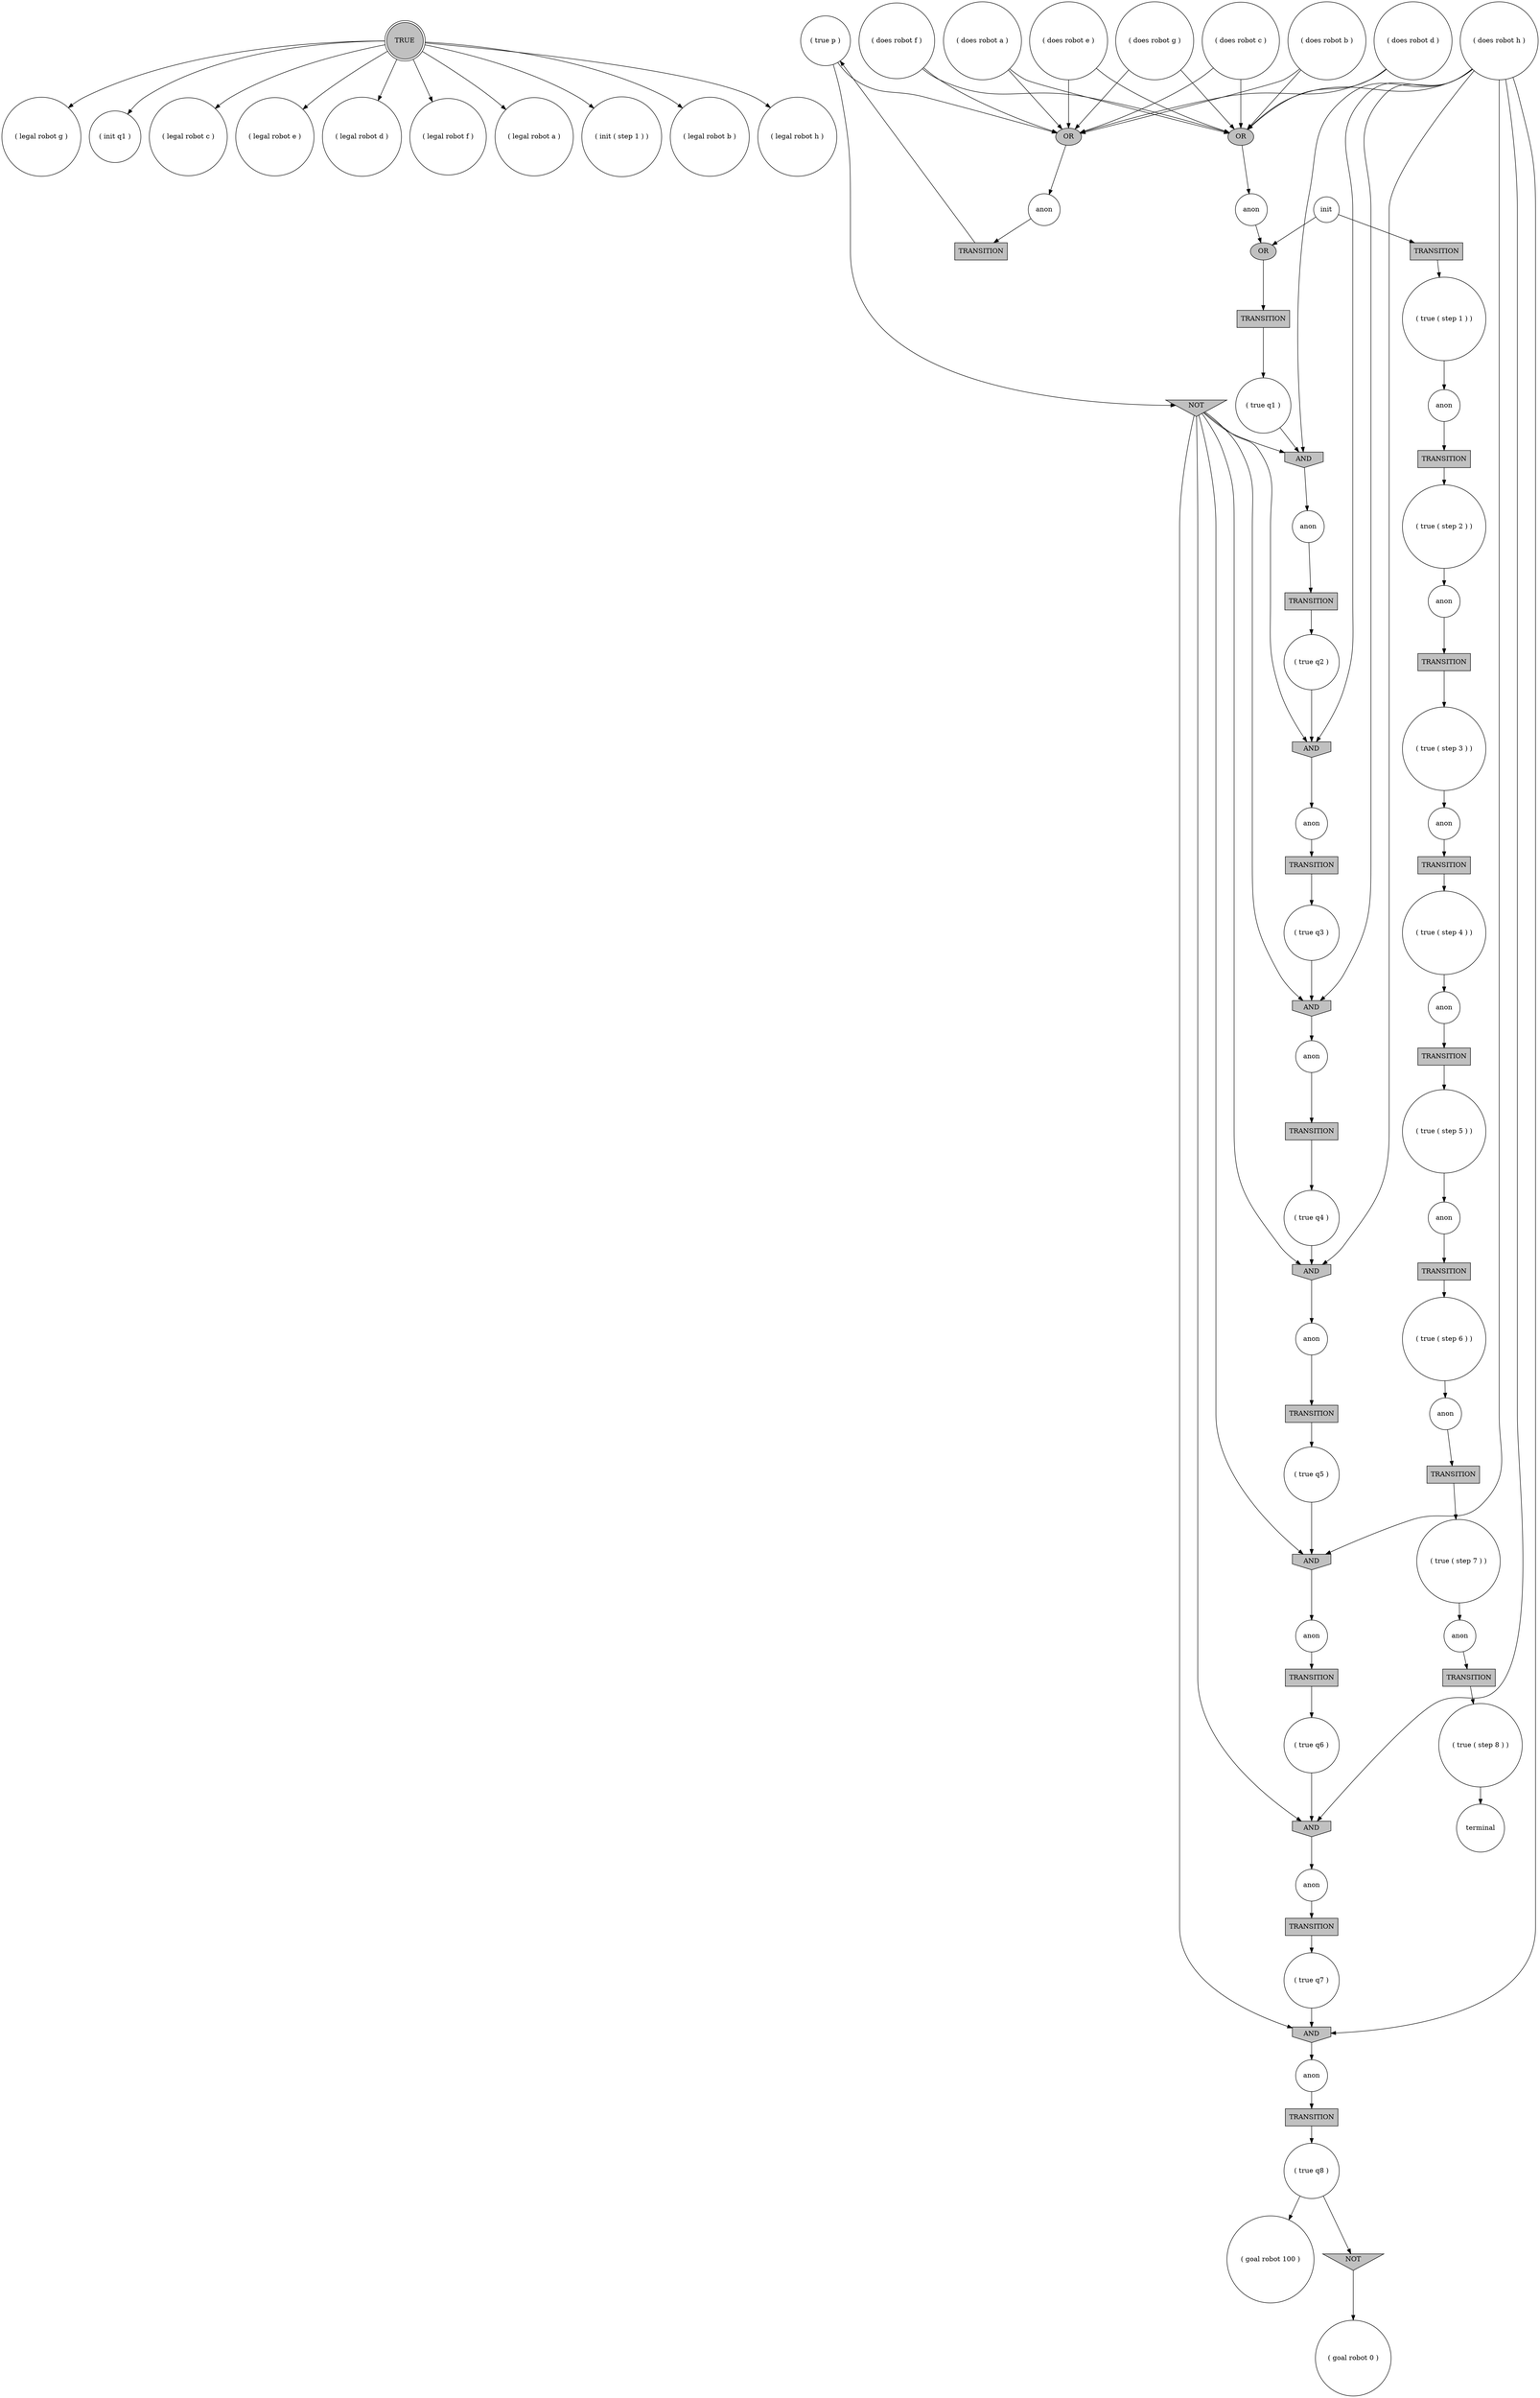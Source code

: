 digraph propNet
{
	"@229f29d"[shape=circle, style= filled, fillcolor=white, label="( legal robot g )"]; 
	"@52eca6a8"[shape=circle, style= filled, fillcolor=white, label="terminal"]; 
	"@2501cb6f"[shape=circle, style= filled, fillcolor=white, label="( init q1 )"]; 
	"@1646b7c"[shape=circle, style= filled, fillcolor=white, label="( true ( step 4 ) )"]; "@1646b7c"->"@2f319b79"; 
	"@70aaa836"[shape=circle, style= filled, fillcolor=white, label="( does robot e )"]; "@70aaa836"->"@2c19cee5"; "@70aaa836"->"@2666b0e6"; 
	"@4a80c38e"[shape=circle, style= filled, fillcolor=white, label="( does robot g )"]; "@4a80c38e"->"@2c19cee5"; "@4a80c38e"->"@2666b0e6"; 
	"@6d2eb2e"[shape=circle, style= filled, fillcolor=white, label="anon"]; "@6d2eb2e"->"@b68031b"; 
	"@3b3b2835"[shape=circle, style= filled, fillcolor=white, label="( does robot c )"]; "@3b3b2835"->"@2c19cee5"; "@3b3b2835"->"@2666b0e6"; 
	"@2178eedc"[shape=circle, style= filled, fillcolor=white, label="( true q6 )"]; "@2178eedc"->"@36d616e4"; 
	"@2666b0e6"[shape=ellipse, style= filled, fillcolor=grey, label="OR"]; "@2666b0e6"->"@1fe7dfbc"; 
	"@6f489087"[shape=circle, style= filled, fillcolor=white, label="init"]; "@6f489087"->"@14880a00"; "@6f489087"->"@508c825"; 
	"@4a0a9822"[shape=invhouse, style= filled, fillcolor=grey, label="AND"]; "@4a0a9822"->"@2fc27a2e"; 
	"@17b121f4"[shape=box, style= filled, fillcolor=grey, label="TRANSITION"]; "@17b121f4"->"@6d56a6bb"; 
	"@674ca57e"[shape=doublecircle, style= filled, fillcolor=grey, label="TRUE"]; "@674ca57e"->"@ff72287"; "@674ca57e"->"@229f29d"; "@674ca57e"->"@5636a67c"; "@674ca57e"->"@2501cb6f"; "@674ca57e"->"@546db3ef"; "@674ca57e"->"@29fbd541"; "@674ca57e"->"@3be95e6e"; "@674ca57e"->"@5905282d"; "@674ca57e"->"@4c3732d1"; "@674ca57e"->"@1dec431c"; 
	"@260b2537"[shape=circle, style= filled, fillcolor=white, label="( true ( step 6 ) )"]; "@260b2537"->"@7d9f68ee"; 
	"@546db3ef"[shape=circle, style= filled, fillcolor=white, label="( legal robot d )"]; 
	"@b68031b"[shape=box, style= filled, fillcolor=grey, label="TRANSITION"]; "@b68031b"->"@1ae88b43"; 
	"@3847f703"[shape=circle, style= filled, fillcolor=white, label="anon"]; "@3847f703"->"@11437a26"; 
	"@36d616e4"[shape=invhouse, style= filled, fillcolor=grey, label="AND"]; "@36d616e4"->"@37115138"; 
	"@1679739b"[shape=box, style= filled, fillcolor=grey, label="TRANSITION"]; "@1679739b"->"@ade1488"; 
	"@580fe073"[shape=circle, style= filled, fillcolor=white, label="anon"]; "@580fe073"->"@1c79f780"; 
	"@25592bea"[shape=circle, style= filled, fillcolor=white, label="( goal robot 0 )"]; 
	"@7b53eaa3"[shape=circle, style= filled, fillcolor=white, label="( true q1 )"]; "@7b53eaa3"->"@7102fd8b"; 
	"@851e188"[shape=circle, style= filled, fillcolor=white, label="anon"]; "@851e188"->"@30dbec5"; 
	"@193ac3a5"[shape=circle, style= filled, fillcolor=white, label="( true ( step 5 ) )"]; "@193ac3a5"->"@7cfa3f14"; 
	"@13f4c1d7"[shape=box, style= filled, fillcolor=grey, label="TRANSITION"]; "@13f4c1d7"->"@3e311366"; 
	"@1c79f780"[shape=box, style= filled, fillcolor=grey, label="TRANSITION"]; "@1c79f780"->"@7d8a0627"; 
	"@9e352d3"[shape=circle, style= filled, fillcolor=white, label="( true ( step 1 ) )"]; "@9e352d3"->"@6d2eb2e"; 
	"@7f94d0a3"[shape=box, style= filled, fillcolor=grey, label="TRANSITION"]; "@7f94d0a3"->"@2178eedc"; 
	"@39af3006"[shape=box, style= filled, fillcolor=grey, label="TRANSITION"]; "@39af3006"->"@426fd2f7"; 
	"@11437a26"[shape=box, style= filled, fillcolor=grey, label="TRANSITION"]; "@11437a26"->"@4ceb0577"; 
	"@ade1488"[shape=circle, style= filled, fillcolor=white, label="( true q5 )"]; "@ade1488"->"@1971fe0d"; 
	"@5b83b969"[shape=circle, style= filled, fillcolor=white, label="anon"]; "@5b83b969"->"@7f94d0a3"; 
	"@59a3e776"[shape=box, style= filled, fillcolor=grey, label="TRANSITION"]; "@59a3e776"->"@7b53eaa3"; 
	"@37115138"[shape=circle, style= filled, fillcolor=white, label="anon"]; "@37115138"->"@6e2c2652"; 
	"@e7fafb6"[shape=circle, style= filled, fillcolor=white, label="anon"]; "@e7fafb6"->"@39af3006"; 
	"@2fc27a2e"[shape=circle, style= filled, fillcolor=white, label="anon"]; "@2fc27a2e"->"@1679739b"; 
	"@788d03b9"[shape=circle, style= filled, fillcolor=white, label="( true q7 )"]; "@788d03b9"->"@5945d890"; 
	"@3be95e6e"[shape=circle, style= filled, fillcolor=white, label="( legal robot a )"]; 
	"@319c0db9"[shape=circle, style= filled, fillcolor=white, label="( does robot b )"]; "@319c0db9"->"@2c19cee5"; "@319c0db9"->"@2666b0e6"; 
	"@7115b723"[shape=circle, style= filled, fillcolor=white, label="anon"]; "@7115b723"->"@29e2147d"; 
	"@6d56a6bb"[shape=circle, style= filled, fillcolor=white, label="( true p )"]; "@6d56a6bb"->"@41407dcc"; "@6d56a6bb"->"@2666b0e6"; 
	"@7d9f68ee"[shape=circle, style= filled, fillcolor=white, label="anon"]; "@7d9f68ee"->"@65085da4"; 
	"@83bedce"[shape=box, style= filled, fillcolor=grey, label="TRANSITION"]; "@83bedce"->"@1646b7c"; 
	"@463e0db0"[shape=box, style= filled, fillcolor=grey, label="TRANSITION"]; "@463e0db0"->"@193ac3a5"; 
	"@237c50a9"[shape=circle, style= filled, fillcolor=white, label="( true q2 )"]; "@237c50a9"->"@1a3b7de"; 
	"@508c825"[shape=box, style= filled, fillcolor=grey, label="TRANSITION"]; "@508c825"->"@9e352d3"; 
	"@376b030f"[shape=circle, style= filled, fillcolor=white, label="( goal robot 100 )"]; 
	"@7102fd8b"[shape=invhouse, style= filled, fillcolor=grey, label="AND"]; "@7102fd8b"->"@7115b723"; 
	"@5905282d"[shape=circle, style= filled, fillcolor=white, label="( init ( step 1 ) )"]; 
	"@3e311366"[shape=circle, style= filled, fillcolor=white, label="( true q3 )"]; "@3e311366"->"@143f275c"; 
	"@17c28658"[shape=circle, style= filled, fillcolor=white, label="( does robot h )"]; "@17c28658"->"@4a0a9822"; "@17c28658"->"@36d616e4"; "@17c28658"->"@2c19cee5"; "@17c28658"->"@143f275c"; "@17c28658"->"@7102fd8b"; "@17c28658"->"@1a3b7de"; "@17c28658"->"@1971fe0d"; "@17c28658"->"@5945d890"; 
	"@7b677913"[shape=box, style= filled, fillcolor=grey, label="TRANSITION"]; "@7b677913"->"@260b2537"; 
	"@426fd2f7"[shape=circle, style= filled, fillcolor=white, label="( true q8 )"]; "@426fd2f7"->"@3448bc72"; "@426fd2f7"->"@376b030f"; 
	"@65085da4"[shape=box, style= filled, fillcolor=grey, label="TRANSITION"]; "@65085da4"->"@28e57889"; 
	"@30dbec5"[shape=box, style= filled, fillcolor=grey, label="TRANSITION"]; "@30dbec5"->"@704367ee"; 
	"@6e2c2652"[shape=box, style= filled, fillcolor=grey, label="TRANSITION"]; "@6e2c2652"->"@788d03b9"; 
	"@704367ee"[shape=circle, style= filled, fillcolor=white, label="( true ( step 8 ) )"]; "@704367ee"->"@52eca6a8"; 
	"@41407dcc"[shape=invtriangle, style= filled, fillcolor=grey, label="NOT"]; "@41407dcc"->"@4a0a9822"; "@41407dcc"->"@36d616e4"; "@41407dcc"->"@143f275c"; "@41407dcc"->"@7102fd8b"; "@41407dcc"->"@1a3b7de"; "@41407dcc"->"@1971fe0d"; "@41407dcc"->"@5945d890"; 
	"@1971fe0d"[shape=invhouse, style= filled, fillcolor=grey, label="AND"]; "@1971fe0d"->"@5b83b969"; 
	"@525e3301"[shape=circle, style= filled, fillcolor=white, label="anon"]; "@525e3301"->"@14880a00"; 
	"@4c3732d1"[shape=circle, style= filled, fillcolor=white, label="( legal robot b )"]; 
	"@5945d890"[shape=invhouse, style= filled, fillcolor=grey, label="AND"]; "@5945d890"->"@e7fafb6"; 
	"@29e2147d"[shape=box, style= filled, fillcolor=grey, label="TRANSITION"]; "@29e2147d"->"@237c50a9"; 
	"@ff72287"[shape=circle, style= filled, fillcolor=white, label="( legal robot c )"]; 
	"@7cfa3f14"[shape=circle, style= filled, fillcolor=white, label="anon"]; "@7cfa3f14"->"@7b677913"; 
	"@4ceb0577"[shape=circle, style= filled, fillcolor=white, label="( true ( step 3 ) )"]; "@4ceb0577"->"@6af649f2"; 
	"@5d549a4e"[shape=circle, style= filled, fillcolor=white, label="anon"]; "@5d549a4e"->"@13f4c1d7"; 
	"@1ae88b43"[shape=circle, style= filled, fillcolor=white, label="( true ( step 2 ) )"]; "@1ae88b43"->"@3847f703"; 
	"@2f319b79"[shape=circle, style= filled, fillcolor=white, label="anon"]; "@2f319b79"->"@463e0db0"; 
	"@3448bc72"[shape=invtriangle, style= filled, fillcolor=grey, label="NOT"]; "@3448bc72"->"@25592bea"; 
	"@5636a67c"[shape=circle, style= filled, fillcolor=white, label="( legal robot e )"]; 
	"@14880a00"[shape=ellipse, style= filled, fillcolor=grey, label="OR"]; "@14880a00"->"@59a3e776"; 
	"@3ecd0da4"[shape=circle, style= filled, fillcolor=white, label="( does robot d )"]; "@3ecd0da4"->"@2c19cee5"; "@3ecd0da4"->"@2666b0e6"; 
	"@29fbd541"[shape=circle, style= filled, fillcolor=white, label="( legal robot f )"]; 
	"@7d68880f"[shape=circle, style= filled, fillcolor=white, label="( does robot f )"]; "@7d68880f"->"@2c19cee5"; "@7d68880f"->"@2666b0e6"; 
	"@2c19cee5"[shape=ellipse, style= filled, fillcolor=grey, label="OR"]; "@2c19cee5"->"@525e3301"; 
	"@143f275c"[shape=invhouse, style= filled, fillcolor=grey, label="AND"]; "@143f275c"->"@580fe073"; 
	"@14d4e8fd"[shape=circle, style= filled, fillcolor=white, label="( does robot a )"]; "@14d4e8fd"->"@2c19cee5"; "@14d4e8fd"->"@2666b0e6"; 
	"@7d8a0627"[shape=circle, style= filled, fillcolor=white, label="( true q4 )"]; "@7d8a0627"->"@4a0a9822"; 
	"@6af649f2"[shape=circle, style= filled, fillcolor=white, label="anon"]; "@6af649f2"->"@83bedce"; 
	"@1a3b7de"[shape=invhouse, style= filled, fillcolor=grey, label="AND"]; "@1a3b7de"->"@5d549a4e"; 
	"@1fe7dfbc"[shape=circle, style= filled, fillcolor=white, label="anon"]; "@1fe7dfbc"->"@17b121f4"; 
	"@28e57889"[shape=circle, style= filled, fillcolor=white, label="( true ( step 7 ) )"]; "@28e57889"->"@851e188"; 
	"@1dec431c"[shape=circle, style= filled, fillcolor=white, label="( legal robot h )"]; 
}